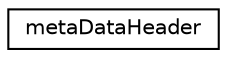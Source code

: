 digraph "Graphical Class Hierarchy"
{
 // LATEX_PDF_SIZE
  edge [fontname="Helvetica",fontsize="10",labelfontname="Helvetica",labelfontsize="10"];
  node [fontname="Helvetica",fontsize="10",shape=record];
  rankdir="LR";
  Node0 [label="metaDataHeader",height=0.2,width=0.4,color="black", fillcolor="white", style="filled",URL="$structmetaDataHeader.html",tooltip=" "];
}
